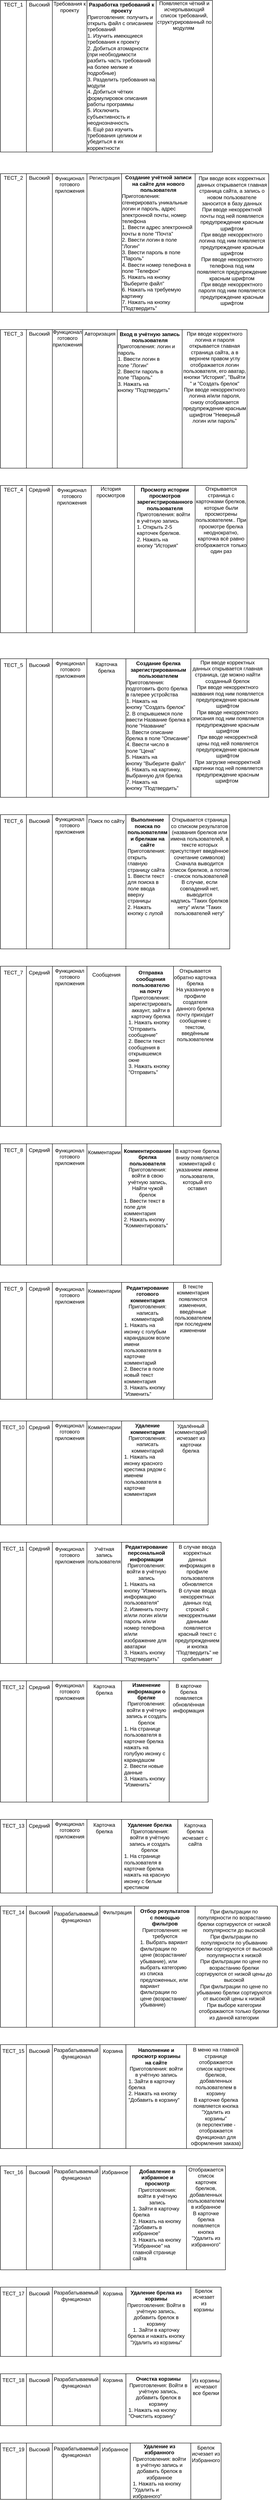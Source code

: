 <mxfile version="22.0.8" type="google">
  <diagram name="Страница — 1" id="zoK1ZEoiCNXdcVSACQqk">
    <mxGraphModel grid="1" page="1" gridSize="10" guides="1" tooltips="1" connect="1" arrows="1" fold="1" pageScale="1" pageWidth="827" pageHeight="1169" math="0" shadow="0">
      <root>
        <mxCell id="0" />
        <mxCell id="1" parent="0" />
        <mxCell id="gTIkAAEAtNEKd8u8p-RR-2" value="" style="rounded=0;whiteSpace=wrap;html=1;direction=south;" vertex="1" parent="1">
          <mxGeometry x="40" y="40" width="60" height="350" as="geometry" />
        </mxCell>
        <mxCell id="gTIkAAEAtNEKd8u8p-RR-3" value="ТЕСТ_1" style="text;html=1;strokeColor=none;fillColor=none;align=center;verticalAlign=middle;whiteSpace=wrap;rounded=0;" vertex="1" parent="1">
          <mxGeometry x="40" y="40" width="60" height="20" as="geometry" />
        </mxCell>
        <mxCell id="gTIkAAEAtNEKd8u8p-RR-4" value="" style="rounded=0;whiteSpace=wrap;html=1;direction=south;" vertex="1" parent="1">
          <mxGeometry x="100" y="40" width="60" height="350" as="geometry" />
        </mxCell>
        <mxCell id="gTIkAAEAtNEKd8u8p-RR-5" value="Высокий" style="text;html=1;strokeColor=none;fillColor=none;align=center;verticalAlign=middle;whiteSpace=wrap;rounded=0;" vertex="1" parent="1">
          <mxGeometry x="100" y="40" width="60" height="20" as="geometry" />
        </mxCell>
        <mxCell id="gTIkAAEAtNEKd8u8p-RR-6" value="" style="rounded=0;whiteSpace=wrap;html=1;direction=south;" vertex="1" parent="1">
          <mxGeometry x="160" y="40" width="80" height="350" as="geometry" />
        </mxCell>
        <mxCell id="gTIkAAEAtNEKd8u8p-RR-8" value="Требования к проекту" style="text;html=1;strokeColor=none;fillColor=none;align=center;verticalAlign=middle;whiteSpace=wrap;rounded=0;" vertex="1" parent="1">
          <mxGeometry x="160" y="40" width="80" height="30" as="geometry" />
        </mxCell>
        <mxCell id="gTIkAAEAtNEKd8u8p-RR-9" value="" style="rounded=0;whiteSpace=wrap;html=1;direction=south;" vertex="1" parent="1">
          <mxGeometry x="240" y="40" width="160" height="350" as="geometry" />
        </mxCell>
        <mxCell id="gTIkAAEAtNEKd8u8p-RR-10" value="&lt;b&gt;Разработка требований к проекту&lt;/b&gt;&lt;br&gt;&lt;div style=&quot;text-align: left;&quot;&gt;&lt;span style=&quot;background-color: initial;&quot;&gt;Приготовления: получить и открыть файл с описанием требований&lt;/span&gt;&lt;/div&gt;&lt;div style=&quot;text-align: left;&quot;&gt;&lt;span style=&quot;background-color: initial;&quot;&gt;1. Изучить имеющиеся требования к проекту&lt;/span&gt;&lt;/div&gt;&lt;div style=&quot;text-align: left;&quot;&gt;&lt;span style=&quot;background-color: initial;&quot;&gt;2. Добиться атомарности (при необходимости разбить часть требований на более мелкие и подробные)&lt;/span&gt;&lt;/div&gt;&lt;div style=&quot;text-align: left;&quot;&gt;&lt;span style=&quot;background-color: initial;&quot;&gt;3. Разделить требования на модули&lt;/span&gt;&lt;/div&gt;&lt;div style=&quot;text-align: left;&quot;&gt;&lt;span style=&quot;background-color: initial;&quot;&gt;4. Добиться чётких формулировок описания работы программы&lt;/span&gt;&lt;/div&gt;&lt;div style=&quot;text-align: left;&quot;&gt;&lt;span style=&quot;background-color: initial;&quot;&gt;5. Исключить субъективность и неоднозначность&lt;/span&gt;&lt;/div&gt;&lt;div style=&quot;text-align: left;&quot;&gt;&lt;span style=&quot;background-color: initial;&quot;&gt;6. Ещё раз изучить требования целиком и убедиться в их корректности&lt;/span&gt;&lt;/div&gt;" style="text;html=1;strokeColor=none;fillColor=none;align=center;verticalAlign=middle;whiteSpace=wrap;rounded=0;" vertex="1" parent="1">
          <mxGeometry x="240" y="40" width="160" height="350" as="geometry" />
        </mxCell>
        <mxCell id="gTIkAAEAtNEKd8u8p-RR-11" value="" style="rounded=0;whiteSpace=wrap;html=1;direction=south;" vertex="1" parent="1">
          <mxGeometry x="400" y="40" width="130" height="350" as="geometry" />
        </mxCell>
        <mxCell id="gTIkAAEAtNEKd8u8p-RR-12" value="Появляется чёткий и исчерпывающий список требований, структурированный по модулям&amp;nbsp;" style="text;html=1;strokeColor=none;fillColor=none;align=center;verticalAlign=middle;whiteSpace=wrap;rounded=0;" vertex="1" parent="1">
          <mxGeometry x="400" y="40" width="130" height="70" as="geometry" />
        </mxCell>
        <mxCell id="gTIkAAEAtNEKd8u8p-RR-13" value="" style="rounded=0;whiteSpace=wrap;html=1;direction=south;" vertex="1" parent="1">
          <mxGeometry x="40" y="440" width="60" height="320" as="geometry" />
        </mxCell>
        <mxCell id="gTIkAAEAtNEKd8u8p-RR-14" value="ТЕСТ_2" style="text;html=1;strokeColor=none;fillColor=none;align=center;verticalAlign=middle;whiteSpace=wrap;rounded=0;" vertex="1" parent="1">
          <mxGeometry x="40" y="440" width="60" height="20" as="geometry" />
        </mxCell>
        <mxCell id="gTIkAAEAtNEKd8u8p-RR-15" value="" style="rounded=0;whiteSpace=wrap;html=1;direction=south;" vertex="1" parent="1">
          <mxGeometry x="100" y="440" width="60" height="320" as="geometry" />
        </mxCell>
        <mxCell id="gTIkAAEAtNEKd8u8p-RR-16" value="Высокий" style="text;html=1;strokeColor=none;fillColor=none;align=center;verticalAlign=middle;whiteSpace=wrap;rounded=0;" vertex="1" parent="1">
          <mxGeometry x="100" y="440" width="60" height="20" as="geometry" />
        </mxCell>
        <mxCell id="gTIkAAEAtNEKd8u8p-RR-17" value="" style="rounded=0;whiteSpace=wrap;html=1;direction=south;" vertex="1" parent="1">
          <mxGeometry x="160" y="440" width="80" height="320" as="geometry" />
        </mxCell>
        <mxCell id="gTIkAAEAtNEKd8u8p-RR-18" value="Функционал готового приложения" style="text;html=1;strokeColor=none;fillColor=none;align=center;verticalAlign=middle;whiteSpace=wrap;rounded=0;" vertex="1" parent="1">
          <mxGeometry x="160" y="440" width="80" height="50" as="geometry" />
        </mxCell>
        <mxCell id="gTIkAAEAtNEKd8u8p-RR-19" value="" style="rounded=0;whiteSpace=wrap;html=1;direction=south;" vertex="1" parent="1">
          <mxGeometry x="240" y="440" width="80" height="320" as="geometry" />
        </mxCell>
        <mxCell id="gTIkAAEAtNEKd8u8p-RR-20" value="Регистрация" style="text;html=1;strokeColor=none;fillColor=none;align=center;verticalAlign=middle;whiteSpace=wrap;rounded=0;" vertex="1" parent="1">
          <mxGeometry x="242.5" y="440" width="75" height="20" as="geometry" />
        </mxCell>
        <mxCell id="gTIkAAEAtNEKd8u8p-RR-21" value="" style="rounded=0;whiteSpace=wrap;html=1;direction=south;" vertex="1" parent="1">
          <mxGeometry x="320" y="440" width="170" height="320" as="geometry" />
        </mxCell>
        <mxCell id="gTIkAAEAtNEKd8u8p-RR-22" value="&lt;b&gt;Создание учётной записи на сайте для нового пользователя&lt;/b&gt;&lt;br&gt;&lt;div style=&quot;text-align: left;&quot;&gt;&lt;span style=&quot;background-color: initial;&quot;&gt;Приготовления: сгенерировать уникальные логин и пароль, адрес электронной почты, номер телефона&lt;/span&gt;&lt;/div&gt;&lt;div style=&quot;text-align: left;&quot;&gt;&lt;span style=&quot;background-color: initial;&quot;&gt;1. Ввести адрес электронной почты в поле &quot;Почта&quot;&lt;/span&gt;&lt;/div&gt;&lt;div style=&quot;text-align: left;&quot;&gt;&lt;span style=&quot;background-color: initial;&quot;&gt;2. Ввести логин в поле &quot;Логин&quot;&lt;/span&gt;&lt;/div&gt;&lt;div style=&quot;text-align: left;&quot;&gt;&lt;span style=&quot;background-color: initial;&quot;&gt;3. Ввести пароль в поле &quot;Пароль&quot;&lt;/span&gt;&lt;/div&gt;&lt;div style=&quot;text-align: left;&quot;&gt;&lt;span style=&quot;background-color: initial;&quot;&gt;4. Ввести номер телефона в поле &quot;Телефон&quot;&lt;/span&gt;&lt;/div&gt;&lt;div style=&quot;text-align: left;&quot;&gt;&lt;span style=&quot;background-color: initial;&quot;&gt;5. Нажать на кнопку &quot;Выберите файл&quot;&lt;/span&gt;&lt;/div&gt;&lt;div style=&quot;text-align: left;&quot;&gt;&lt;span style=&quot;background-color: initial;&quot;&gt;6. Нажать на требуемую картинку&lt;/span&gt;&lt;/div&gt;&lt;div style=&quot;text-align: left;&quot;&gt;&lt;span style=&quot;background-color: initial;&quot;&gt;7. Нажать на кнопку &quot;Подтвердить&quot;&lt;/span&gt;&lt;/div&gt;" style="text;html=1;strokeColor=none;fillColor=none;align=center;verticalAlign=middle;whiteSpace=wrap;rounded=0;" vertex="1" parent="1">
          <mxGeometry x="320" y="440" width="170" height="320" as="geometry" />
        </mxCell>
        <mxCell id="gTIkAAEAtNEKd8u8p-RR-23" value="" style="rounded=0;whiteSpace=wrap;html=1;direction=south;" vertex="1" parent="1">
          <mxGeometry x="490" y="440" width="170" height="320" as="geometry" />
        </mxCell>
        <mxCell id="gTIkAAEAtNEKd8u8p-RR-24" value="При вводе всех корректных данных открывается главная страница сайта, а запись о новом пользователе заносится в базу данных&lt;br&gt;При вводе некорректной почты под ней появляется предупреждение красным шрифтом&lt;br&gt;При вводе некорректного логина под ним появляется предупреждение красным шрифтом&lt;br&gt;При вводе некорректного телефона под ним появляется предупреждение красным шрифтом&lt;br&gt;При вводе некорректного пароля под ним появляется предупреждение красным шрифтом&lt;br&gt;" style="text;html=1;strokeColor=none;fillColor=none;align=center;verticalAlign=middle;whiteSpace=wrap;rounded=0;" vertex="1" parent="1">
          <mxGeometry x="490" y="440" width="170" height="310" as="geometry" />
        </mxCell>
        <mxCell id="gTIkAAEAtNEKd8u8p-RR-25" value="" style="rounded=0;whiteSpace=wrap;html=1;direction=south;" vertex="1" parent="1">
          <mxGeometry x="40" y="800" width="60" height="320" as="geometry" />
        </mxCell>
        <mxCell id="gTIkAAEAtNEKd8u8p-RR-26" value="ТЕСТ_3" style="text;html=1;strokeColor=none;fillColor=none;align=center;verticalAlign=middle;whiteSpace=wrap;rounded=0;" vertex="1" parent="1">
          <mxGeometry x="40" y="800" width="60" height="20" as="geometry" />
        </mxCell>
        <mxCell id="gTIkAAEAtNEKd8u8p-RR-27" value="" style="rounded=0;whiteSpace=wrap;html=1;direction=south;" vertex="1" parent="1">
          <mxGeometry x="100" y="800" width="60" height="320" as="geometry" />
        </mxCell>
        <mxCell id="gTIkAAEAtNEKd8u8p-RR-28" value="Высокий" style="text;html=1;strokeColor=none;fillColor=none;align=center;verticalAlign=middle;whiteSpace=wrap;rounded=0;" vertex="1" parent="1">
          <mxGeometry x="100" y="800" width="60" height="20" as="geometry" />
        </mxCell>
        <mxCell id="gTIkAAEAtNEKd8u8p-RR-29" value="" style="rounded=0;whiteSpace=wrap;html=1;direction=south;" vertex="1" parent="1">
          <mxGeometry x="160" y="800" width="70" height="320" as="geometry" />
        </mxCell>
        <mxCell id="gTIkAAEAtNEKd8u8p-RR-30" value="Функционал готового приложения" style="text;html=1;strokeColor=none;fillColor=none;align=center;verticalAlign=middle;whiteSpace=wrap;rounded=0;" vertex="1" parent="1">
          <mxGeometry x="165" y="800" width="60" height="40" as="geometry" />
        </mxCell>
        <mxCell id="gTIkAAEAtNEKd8u8p-RR-31" value="" style="rounded=0;whiteSpace=wrap;html=1;direction=south;" vertex="1" parent="1">
          <mxGeometry x="230" y="800" width="80" height="320" as="geometry" />
        </mxCell>
        <mxCell id="gTIkAAEAtNEKd8u8p-RR-32" value="Авторизация" style="text;html=1;strokeColor=none;fillColor=none;align=center;verticalAlign=middle;whiteSpace=wrap;rounded=0;" vertex="1" parent="1">
          <mxGeometry x="240" y="800" width="60" height="20" as="geometry" />
        </mxCell>
        <mxCell id="gTIkAAEAtNEKd8u8p-RR-33" value="" style="rounded=0;whiteSpace=wrap;html=1;direction=south;" vertex="1" parent="1">
          <mxGeometry x="310" y="800" width="150" height="320" as="geometry" />
        </mxCell>
        <mxCell id="gTIkAAEAtNEKd8u8p-RR-34" value="&lt;b&gt;Вход в учётную запись пользователя&lt;/b&gt;&lt;br&gt;&lt;div style=&quot;text-align: left;&quot;&gt;&lt;span style=&quot;background-color: initial;&quot;&gt;Приготовления: логин и пароль&lt;/span&gt;&lt;/div&gt;&lt;div style=&quot;text-align: left;&quot;&gt;&lt;span style=&quot;background-color: initial;&quot;&gt;1. Ввести логин в поле&amp;nbsp;&quot;Логин&quot;&lt;/span&gt;&lt;/div&gt;&lt;div style=&quot;text-align: left;&quot;&gt;&lt;span style=&quot;background-color: initial;&quot;&gt;2. Ввести пароль в поле&amp;nbsp;&quot;Пароль&quot;&lt;/span&gt;&lt;/div&gt;&lt;div style=&quot;text-align: left;&quot;&gt;&lt;span style=&quot;background-color: initial;&quot;&gt;3. Нажать на кнопку&amp;nbsp;&quot;Подтвердить&quot;&lt;/span&gt;&lt;/div&gt;" style="text;html=1;strokeColor=none;fillColor=none;align=center;verticalAlign=middle;whiteSpace=wrap;rounded=0;" vertex="1" parent="1">
          <mxGeometry x="310" y="800" width="150" height="150" as="geometry" />
        </mxCell>
        <mxCell id="gTIkAAEAtNEKd8u8p-RR-35" value="" style="rounded=0;whiteSpace=wrap;html=1;direction=south;" vertex="1" parent="1">
          <mxGeometry x="460" y="800" width="150" height="320" as="geometry" />
        </mxCell>
        <mxCell id="gTIkAAEAtNEKd8u8p-RR-36" value="При вводе корректного логина и пароля открывается главная страница сайта, а в верхнем правом углу отображается логин пользователя, его аватар, кнопки&amp;nbsp;&quot;История&quot;,&amp;nbsp;&quot;Выйти &quot; и&amp;nbsp;&quot;Создать брелок&quot;&lt;br&gt;При вводе некорректного логина и/или пароля, снизу отображается предупреждение красным шрифтом&amp;nbsp;&quot;Неверный логин или пароль&quot;" style="text;html=1;strokeColor=none;fillColor=none;align=center;verticalAlign=middle;whiteSpace=wrap;rounded=0;" vertex="1" parent="1">
          <mxGeometry x="460" y="800" width="150" height="220" as="geometry" />
        </mxCell>
        <mxCell id="gTIkAAEAtNEKd8u8p-RR-37" value="" style="rounded=0;whiteSpace=wrap;html=1;direction=south;" vertex="1" parent="1">
          <mxGeometry x="40" y="1160" width="60" height="340" as="geometry" />
        </mxCell>
        <mxCell id="gTIkAAEAtNEKd8u8p-RR-38" value="ТЕСТ_4" style="text;html=1;strokeColor=none;fillColor=none;align=center;verticalAlign=middle;whiteSpace=wrap;rounded=0;" vertex="1" parent="1">
          <mxGeometry x="40" y="1160" width="60" height="20" as="geometry" />
        </mxCell>
        <mxCell id="gTIkAAEAtNEKd8u8p-RR-39" value="" style="rounded=0;whiteSpace=wrap;html=1;direction=south;" vertex="1" parent="1">
          <mxGeometry x="100" y="1160" width="60" height="340" as="geometry" />
        </mxCell>
        <mxCell id="gTIkAAEAtNEKd8u8p-RR-40" value="Средний" style="text;html=1;strokeColor=none;fillColor=none;align=center;verticalAlign=middle;whiteSpace=wrap;rounded=0;" vertex="1" parent="1">
          <mxGeometry x="100" y="1160" width="60" height="20" as="geometry" />
        </mxCell>
        <mxCell id="gTIkAAEAtNEKd8u8p-RR-41" value="" style="rounded=0;whiteSpace=wrap;html=1;direction=south;" vertex="1" parent="1">
          <mxGeometry x="160" y="1160" width="90" height="340" as="geometry" />
        </mxCell>
        <mxCell id="gTIkAAEAtNEKd8u8p-RR-42" value="Функционал готового приложения" style="text;html=1;strokeColor=none;fillColor=none;align=center;verticalAlign=middle;whiteSpace=wrap;rounded=0;" vertex="1" parent="1">
          <mxGeometry x="160" y="1169" width="90" height="31" as="geometry" />
        </mxCell>
        <mxCell id="gTIkAAEAtNEKd8u8p-RR-43" value="" style="rounded=0;whiteSpace=wrap;html=1;direction=south;" vertex="1" parent="1">
          <mxGeometry x="250" y="1160" width="100" height="340" as="geometry" />
        </mxCell>
        <mxCell id="gTIkAAEAtNEKd8u8p-RR-44" value="История просмотров" style="text;html=1;strokeColor=none;fillColor=none;align=center;verticalAlign=middle;whiteSpace=wrap;rounded=0;" vertex="1" parent="1">
          <mxGeometry x="250" y="1169" width="90" height="11" as="geometry" />
        </mxCell>
        <mxCell id="gTIkAAEAtNEKd8u8p-RR-45" value="" style="rounded=0;whiteSpace=wrap;html=1;direction=south;" vertex="1" parent="1">
          <mxGeometry x="350" y="1160" width="140" height="340" as="geometry" />
        </mxCell>
        <mxCell id="gTIkAAEAtNEKd8u8p-RR-46" value="&lt;b&gt;Просмотр истории просмотров зарегистрированного пользователя&lt;/b&gt;&lt;br&gt;&lt;div style=&quot;text-align: left;&quot;&gt;&lt;span style=&quot;background-color: initial;&quot;&gt;Приготовления: войти в учётную запись&lt;/span&gt;&lt;/div&gt;&lt;div style=&quot;text-align: left;&quot;&gt;&lt;span style=&quot;background-color: initial;&quot;&gt;1. Открыть 2-5 карточек брелков.&lt;/span&gt;&lt;/div&gt;&lt;div style=&quot;text-align: left;&quot;&gt;&lt;span style=&quot;background-color: initial;&quot;&gt;2. Нажать на кнопку&amp;nbsp;&quot;История&quot;&lt;/span&gt;&lt;span style=&quot;background-color: initial;&quot;&gt;&amp;nbsp;&lt;/span&gt;&lt;/div&gt;" style="text;html=1;strokeColor=none;fillColor=none;align=center;verticalAlign=middle;whiteSpace=wrap;rounded=0;" vertex="1" parent="1">
          <mxGeometry x="355" y="1169" width="130" height="130" as="geometry" />
        </mxCell>
        <mxCell id="gTIkAAEAtNEKd8u8p-RR-47" value="" style="rounded=0;whiteSpace=wrap;html=1;rotation=90;" vertex="1" parent="1">
          <mxGeometry x="380" y="1270" width="340" height="120" as="geometry" />
        </mxCell>
        <mxCell id="gTIkAAEAtNEKd8u8p-RR-48" value="Открывается страница с карточками брелков, которые были просмотрены пользователем.. При просмотре брелка неоднократно, карточка всё равно отображается только один раз" style="text;html=1;strokeColor=none;fillColor=none;align=center;verticalAlign=middle;whiteSpace=wrap;rounded=0;" vertex="1" parent="1">
          <mxGeometry x="490" y="1160" width="120" height="160" as="geometry" />
        </mxCell>
        <mxCell id="gTIkAAEAtNEKd8u8p-RR-49" value="" style="rounded=0;whiteSpace=wrap;html=1;direction=south;" vertex="1" parent="1">
          <mxGeometry x="40" y="1560" width="60" height="320" as="geometry" />
        </mxCell>
        <mxCell id="gTIkAAEAtNEKd8u8p-RR-50" value="ТЕСТ_5" style="text;html=1;strokeColor=none;fillColor=none;align=center;verticalAlign=middle;whiteSpace=wrap;rounded=0;" vertex="1" parent="1">
          <mxGeometry x="40" y="1560" width="60" height="30" as="geometry" />
        </mxCell>
        <mxCell id="gTIkAAEAtNEKd8u8p-RR-51" value="" style="rounded=0;whiteSpace=wrap;html=1;direction=south;" vertex="1" parent="1">
          <mxGeometry x="100" y="1560" width="60" height="320" as="geometry" />
        </mxCell>
        <mxCell id="gTIkAAEAtNEKd8u8p-RR-56" value="Высокий" style="text;html=1;strokeColor=none;fillColor=none;align=center;verticalAlign=middle;whiteSpace=wrap;rounded=0;" vertex="1" parent="1">
          <mxGeometry x="100" y="1560" width="60" height="30" as="geometry" />
        </mxCell>
        <mxCell id="gTIkAAEAtNEKd8u8p-RR-57" value="" style="rounded=0;whiteSpace=wrap;html=1;direction=south;" vertex="1" parent="1">
          <mxGeometry x="160" y="1560" width="80" height="320" as="geometry" />
        </mxCell>
        <mxCell id="gTIkAAEAtNEKd8u8p-RR-58" value="Функционал готового приложения" style="text;html=1;strokeColor=none;fillColor=none;align=center;verticalAlign=middle;whiteSpace=wrap;rounded=0;" vertex="1" parent="1">
          <mxGeometry x="165" y="1560" width="72.5" height="50" as="geometry" />
        </mxCell>
        <mxCell id="gTIkAAEAtNEKd8u8p-RR-59" value="" style="rounded=0;whiteSpace=wrap;html=1;direction=south;" vertex="1" parent="1">
          <mxGeometry x="240" y="1560" width="90" height="320" as="geometry" />
        </mxCell>
        <mxCell id="gTIkAAEAtNEKd8u8p-RR-60" value="Карточка брелка" style="text;html=1;strokeColor=none;fillColor=none;align=center;verticalAlign=middle;whiteSpace=wrap;rounded=0;" vertex="1" parent="1">
          <mxGeometry x="240" y="1560" width="90" height="40" as="geometry" />
        </mxCell>
        <mxCell id="gTIkAAEAtNEKd8u8p-RR-61" value="" style="rounded=0;whiteSpace=wrap;html=1;direction=south;" vertex="1" parent="1">
          <mxGeometry x="330" y="1560" width="150" height="320" as="geometry" />
        </mxCell>
        <mxCell id="gTIkAAEAtNEKd8u8p-RR-62" value="&lt;b&gt;Создание брелка зарегистрированным пользователем&lt;/b&gt;&lt;br&gt;&lt;div style=&quot;text-align: left;&quot;&gt;&lt;span style=&quot;background-color: initial;&quot;&gt;Приготовления: подготовить фото брелка в галерее устройства&lt;/span&gt;&lt;/div&gt;&lt;div style=&quot;text-align: left;&quot;&gt;&lt;span style=&quot;background-color: initial;&quot;&gt;1. Нажать на кнопку&amp;nbsp;&quot;Создать брелок&quot;&lt;/span&gt;&lt;/div&gt;&lt;div style=&quot;text-align: left;&quot;&gt;&lt;span style=&quot;background-color: initial;&quot;&gt;2. В открывшемся поле ввести Название брелка в поле&amp;nbsp;&quot;Название&quot;&lt;/span&gt;&lt;/div&gt;&lt;div style=&quot;text-align: left;&quot;&gt;&lt;span style=&quot;background-color: initial;&quot;&gt;3. Ввести описание брелка в поле&amp;nbsp;&quot;Описание&quot;&lt;/span&gt;&lt;/div&gt;&lt;div style=&quot;text-align: left;&quot;&gt;&lt;span style=&quot;background-color: initial;&quot;&gt;4. Ввести число в поле&amp;nbsp;&quot;Цена&quot;&lt;/span&gt;&lt;/div&gt;&lt;div style=&quot;text-align: left;&quot;&gt;&lt;span style=&quot;background-color: initial;&quot;&gt;5. Нажать на кнопку&amp;nbsp;&quot;Выберите файл&quot;&lt;/span&gt;&lt;/div&gt;&lt;div style=&quot;text-align: left;&quot;&gt;&lt;span style=&quot;background-color: initial;&quot;&gt;6. Нажать на картинку, выбранную для брелка&lt;/span&gt;&lt;/div&gt;&lt;div style=&quot;text-align: left;&quot;&gt;&lt;span style=&quot;background-color: initial;&quot;&gt;7. Нажать на кнопку&amp;nbsp;&quot;Подтвердить&quot;&lt;/span&gt;&lt;/div&gt;" style="text;html=1;strokeColor=none;fillColor=none;align=center;verticalAlign=middle;whiteSpace=wrap;rounded=0;" vertex="1" parent="1">
          <mxGeometry x="330" y="1560" width="150" height="310" as="geometry" />
        </mxCell>
        <mxCell id="gTIkAAEAtNEKd8u8p-RR-63" value="" style="rounded=0;whiteSpace=wrap;html=1;direction=south;" vertex="1" parent="1">
          <mxGeometry x="480" y="1560" width="180" height="320" as="geometry" />
        </mxCell>
        <mxCell id="gTIkAAEAtNEKd8u8p-RR-65" value="При вводе корректных данных открывается главная страница, где можно найти созданный брелок&lt;br&gt;При вводе некорректного названия под ним появляется предупреждение красным шрифтом&lt;br&gt;При вводе некорректного описания под ним появляется предупреждение красным шрифтом&lt;br&gt;При вводе некорректной цены под ней появляется предупреждение красным шрифтом&lt;br&gt;При загрузке некорректной картинки под ней появляется предупреждение красным шрифтом&amp;nbsp;" style="text;html=1;strokeColor=none;fillColor=none;align=center;verticalAlign=middle;whiteSpace=wrap;rounded=0;" vertex="1" parent="1">
          <mxGeometry x="480" y="1560" width="170" height="290" as="geometry" />
        </mxCell>
        <mxCell id="gTIkAAEAtNEKd8u8p-RR-66" value="" style="rounded=0;whiteSpace=wrap;html=1;direction=south;" vertex="1" parent="1">
          <mxGeometry x="40" y="1920" width="60" height="310" as="geometry" />
        </mxCell>
        <mxCell id="gTIkAAEAtNEKd8u8p-RR-67" value="ТЕСТ_6" style="text;html=1;strokeColor=none;fillColor=none;align=center;verticalAlign=middle;whiteSpace=wrap;rounded=0;" vertex="1" parent="1">
          <mxGeometry x="40" y="1920" width="60" height="30" as="geometry" />
        </mxCell>
        <mxCell id="gTIkAAEAtNEKd8u8p-RR-68" value="" style="rounded=0;whiteSpace=wrap;html=1;direction=south;" vertex="1" parent="1">
          <mxGeometry x="100" y="1920" width="60" height="310" as="geometry" />
        </mxCell>
        <mxCell id="gTIkAAEAtNEKd8u8p-RR-69" value="Высокий" style="text;html=1;strokeColor=none;fillColor=none;align=center;verticalAlign=middle;whiteSpace=wrap;rounded=0;" vertex="1" parent="1">
          <mxGeometry x="100" y="1920" width="60" height="30" as="geometry" />
        </mxCell>
        <mxCell id="gTIkAAEAtNEKd8u8p-RR-70" value="" style="rounded=0;whiteSpace=wrap;html=1;direction=south;" vertex="1" parent="1">
          <mxGeometry x="160" y="1920" width="80" height="310" as="geometry" />
        </mxCell>
        <mxCell id="gTIkAAEAtNEKd8u8p-RR-71" value="Функционал готового приложения" style="text;html=1;strokeColor=none;fillColor=none;align=center;verticalAlign=middle;whiteSpace=wrap;rounded=0;" vertex="1" parent="1">
          <mxGeometry x="165" y="1920" width="70" height="50" as="geometry" />
        </mxCell>
        <mxCell id="gTIkAAEAtNEKd8u8p-RR-72" value="" style="rounded=0;whiteSpace=wrap;html=1;direction=south;" vertex="1" parent="1">
          <mxGeometry x="240" y="1920" width="90" height="310" as="geometry" />
        </mxCell>
        <mxCell id="gTIkAAEAtNEKd8u8p-RR-74" value="Поиск по сайту" style="text;html=1;strokeColor=none;fillColor=none;align=center;verticalAlign=middle;whiteSpace=wrap;rounded=0;" vertex="1" parent="1">
          <mxGeometry x="240" y="1920" width="90" height="30" as="geometry" />
        </mxCell>
        <mxCell id="gTIkAAEAtNEKd8u8p-RR-75" value="" style="rounded=0;whiteSpace=wrap;html=1;direction=south;" vertex="1" parent="1">
          <mxGeometry x="330" y="1920" width="100" height="310" as="geometry" />
        </mxCell>
        <mxCell id="gTIkAAEAtNEKd8u8p-RR-76" value="&lt;b&gt;Выполнение поиска по пользователям и брелкам на сайте&lt;/b&gt;&lt;br&gt;&lt;div style=&quot;text-align: left;&quot;&gt;&lt;span style=&quot;background-color: initial;&quot;&gt;Приготовления: открыть главную страницу сайта&lt;/span&gt;&lt;/div&gt;&lt;div style=&quot;text-align: left;&quot;&gt;&lt;span style=&quot;background-color: initial;&quot;&gt;1. Ввести текст для поиска в поле ввода вверху страницы&lt;/span&gt;&lt;/div&gt;&lt;div style=&quot;text-align: left;&quot;&gt;&lt;span style=&quot;background-color: initial;&quot;&gt;2. Нажать кнопку с лупой&lt;/span&gt;&lt;/div&gt;" style="text;html=1;strokeColor=none;fillColor=none;align=center;verticalAlign=middle;whiteSpace=wrap;rounded=0;" vertex="1" parent="1">
          <mxGeometry x="335" y="1920" width="90" height="240" as="geometry" />
        </mxCell>
        <mxCell id="gTIkAAEAtNEKd8u8p-RR-77" value="" style="rounded=0;whiteSpace=wrap;html=1;direction=south;" vertex="1" parent="1">
          <mxGeometry x="430" y="1920" width="140" height="310" as="geometry" />
        </mxCell>
        <mxCell id="gTIkAAEAtNEKd8u8p-RR-79" value="Открывается страница со списком результатов (названия брелков или имена пользователей, в тексте которых присутствует введённое сочетание символов)&lt;br&gt;Сначала выводится список брелков, а потом - список пользователей&lt;br&gt;В случае, если совпадений нет, выводится надпись&amp;nbsp;&quot;Таких брелков нету&quot; и/или&amp;nbsp;&quot;Таких пользователей нету&quot;" style="text;html=1;strokeColor=none;fillColor=none;align=center;verticalAlign=middle;whiteSpace=wrap;rounded=0;" vertex="1" parent="1">
          <mxGeometry x="430" y="1920" width="140" height="240" as="geometry" />
        </mxCell>
        <mxCell id="06oCWVFLLAgWHDLYKKzr-1" value="" style="rounded=0;whiteSpace=wrap;html=1;direction=south;" vertex="1" parent="1">
          <mxGeometry x="40" y="2270" width="60" height="370" as="geometry" />
        </mxCell>
        <mxCell id="06oCWVFLLAgWHDLYKKzr-2" value="ТЕСТ_7" style="text;html=1;strokeColor=none;fillColor=none;align=center;verticalAlign=middle;whiteSpace=wrap;rounded=0;" vertex="1" parent="1">
          <mxGeometry x="40" y="2270" width="60" height="30" as="geometry" />
        </mxCell>
        <mxCell id="06oCWVFLLAgWHDLYKKzr-3" value="" style="rounded=0;whiteSpace=wrap;html=1;direction=south;" vertex="1" parent="1">
          <mxGeometry x="100" y="2270" width="60" height="370" as="geometry" />
        </mxCell>
        <mxCell id="06oCWVFLLAgWHDLYKKzr-4" value="Средний" style="text;html=1;strokeColor=none;fillColor=none;align=center;verticalAlign=middle;whiteSpace=wrap;rounded=0;" vertex="1" parent="1">
          <mxGeometry x="100" y="2270" width="60" height="30" as="geometry" />
        </mxCell>
        <mxCell id="06oCWVFLLAgWHDLYKKzr-5" value="" style="rounded=0;whiteSpace=wrap;html=1;direction=south;" vertex="1" parent="1">
          <mxGeometry x="160" y="2270" width="80" height="370" as="geometry" />
        </mxCell>
        <mxCell id="06oCWVFLLAgWHDLYKKzr-6" value="Функционал готового приложения" style="text;html=1;strokeColor=none;fillColor=none;align=center;verticalAlign=middle;whiteSpace=wrap;rounded=0;" vertex="1" parent="1">
          <mxGeometry x="160" y="2270" width="80" height="50" as="geometry" />
        </mxCell>
        <mxCell id="06oCWVFLLAgWHDLYKKzr-7" value="" style="rounded=0;whiteSpace=wrap;html=1;direction=south;" vertex="1" parent="1">
          <mxGeometry x="240" y="2270" width="90" height="370" as="geometry" />
        </mxCell>
        <mxCell id="06oCWVFLLAgWHDLYKKzr-8" value="Сообщения" style="text;html=1;strokeColor=none;fillColor=none;align=center;verticalAlign=middle;whiteSpace=wrap;rounded=0;" vertex="1" parent="1">
          <mxGeometry x="240" y="2270" width="90" height="40" as="geometry" />
        </mxCell>
        <mxCell id="06oCWVFLLAgWHDLYKKzr-9" value="" style="rounded=0;whiteSpace=wrap;html=1;direction=south;" vertex="1" parent="1">
          <mxGeometry x="330" y="2270" width="110" height="370" as="geometry" />
        </mxCell>
        <mxCell id="06oCWVFLLAgWHDLYKKzr-10" value="&lt;b&gt;Отправка сообщения пользователю на почту&lt;/b&gt;&lt;br&gt;Приготовления: зарегистрировать&amp;nbsp; аккаунт, зайти в карточку брелка&lt;br&gt;&lt;div style=&quot;text-align: left;&quot;&gt;&lt;span style=&quot;background-color: initial;&quot;&gt;1. Нажать кнопку &quot;Отправить сообщение&quot;&lt;/span&gt;&lt;/div&gt;&lt;div style=&quot;text-align: left;&quot;&gt;&lt;span style=&quot;background-color: initial;&quot;&gt;2. Ввести текст сообщения в открывшемся окне&lt;/span&gt;&lt;/div&gt;&lt;div style=&quot;text-align: left;&quot;&gt;&lt;span style=&quot;background-color: initial;&quot;&gt;3. Нажать кнопку &quot;Отправить&quot;&lt;/span&gt;&lt;/div&gt;" style="text;html=1;strokeColor=none;fillColor=none;align=center;verticalAlign=middle;whiteSpace=wrap;rounded=0;" vertex="1" parent="1">
          <mxGeometry x="335" y="2270" width="105" height="260" as="geometry" />
        </mxCell>
        <mxCell id="06oCWVFLLAgWHDLYKKzr-11" value="" style="rounded=0;whiteSpace=wrap;html=1;direction=south;" vertex="1" parent="1">
          <mxGeometry x="440" y="2270" width="110" height="370" as="geometry" />
        </mxCell>
        <mxCell id="06oCWVFLLAgWHDLYKKzr-12" value="Открывается обратно карточка брелка&lt;br&gt;На указанную в профиле создателя данного брелка почту приходит сообщение с текстом, введённым пользователем" style="text;html=1;strokeColor=none;fillColor=none;align=center;verticalAlign=middle;whiteSpace=wrap;rounded=0;" vertex="1" parent="1">
          <mxGeometry x="440" y="2270" width="100" height="180" as="geometry" />
        </mxCell>
        <mxCell id="_-AqetAfFKM4a2Xl6hpj-1" value="" style="rounded=0;whiteSpace=wrap;html=1;direction=south;" vertex="1" parent="1">
          <mxGeometry x="40" y="2680" width="60" height="280" as="geometry" />
        </mxCell>
        <mxCell id="_-AqetAfFKM4a2Xl6hpj-2" value="ТЕСТ_8" style="text;html=1;strokeColor=none;fillColor=none;align=center;verticalAlign=middle;whiteSpace=wrap;rounded=0;" vertex="1" parent="1">
          <mxGeometry x="40" y="2680" width="60" height="30" as="geometry" />
        </mxCell>
        <mxCell id="_-AqetAfFKM4a2Xl6hpj-3" value="" style="rounded=0;whiteSpace=wrap;html=1;direction=south;" vertex="1" parent="1">
          <mxGeometry x="100" y="2680" width="60" height="280" as="geometry" />
        </mxCell>
        <mxCell id="_-AqetAfFKM4a2Xl6hpj-4" value="Средний" style="text;html=1;strokeColor=none;fillColor=none;align=center;verticalAlign=middle;whiteSpace=wrap;rounded=0;" vertex="1" parent="1">
          <mxGeometry x="100" y="2680" width="60" height="30" as="geometry" />
        </mxCell>
        <mxCell id="_-AqetAfFKM4a2Xl6hpj-5" value="" style="rounded=0;whiteSpace=wrap;html=1;direction=south;" vertex="1" parent="1">
          <mxGeometry x="160" y="2680" width="80" height="280" as="geometry" />
        </mxCell>
        <mxCell id="_-AqetAfFKM4a2Xl6hpj-6" value="Функционал готового приложения" style="text;html=1;strokeColor=none;fillColor=none;align=center;verticalAlign=middle;whiteSpace=wrap;rounded=0;" vertex="1" parent="1">
          <mxGeometry x="160" y="2680" width="80" height="60" as="geometry" />
        </mxCell>
        <mxCell id="_-AqetAfFKM4a2Xl6hpj-7" value="" style="rounded=0;whiteSpace=wrap;html=1;direction=south;" vertex="1" parent="1">
          <mxGeometry x="240" y="2680" width="80" height="280" as="geometry" />
        </mxCell>
        <mxCell id="_-AqetAfFKM4a2Xl6hpj-8" value="Комментарии" style="text;html=1;strokeColor=none;fillColor=none;align=center;verticalAlign=middle;whiteSpace=wrap;rounded=0;" vertex="1" parent="1">
          <mxGeometry x="240" y="2680" width="80" height="40" as="geometry" />
        </mxCell>
        <mxCell id="_-AqetAfFKM4a2Xl6hpj-9" value="" style="rounded=0;whiteSpace=wrap;html=1;direction=south;" vertex="1" parent="1">
          <mxGeometry x="320" y="2680" width="120" height="280" as="geometry" />
        </mxCell>
        <mxCell id="_-AqetAfFKM4a2Xl6hpj-10" value="&lt;b&gt;Комментирование брелка пользователя&lt;/b&gt;&lt;br&gt;Приготовления: войти в свою учётную запись, Найти чужой брелок&lt;br&gt;&lt;div style=&quot;text-align: left;&quot;&gt;&lt;span style=&quot;background-color: initial;&quot;&gt;1. Ввести текст в поле для комментария&lt;/span&gt;&lt;/div&gt;&lt;div style=&quot;text-align: left;&quot;&gt;&lt;span style=&quot;background-color: initial;&quot;&gt;2. Нажать кнопку &quot;Комментировать&quot;&lt;/span&gt;&lt;/div&gt;&lt;div style=&quot;text-align: left;&quot;&gt;&lt;br&gt;&lt;/div&gt;" style="text;html=1;strokeColor=none;fillColor=none;align=center;verticalAlign=middle;whiteSpace=wrap;rounded=0;" vertex="1" parent="1">
          <mxGeometry x="325" y="2680" width="110" height="220" as="geometry" />
        </mxCell>
        <mxCell id="_-AqetAfFKM4a2Xl6hpj-11" value="" style="rounded=0;whiteSpace=wrap;html=1;direction=south;" vertex="1" parent="1">
          <mxGeometry x="440" y="2680" width="110" height="280" as="geometry" />
        </mxCell>
        <mxCell id="_-AqetAfFKM4a2Xl6hpj-12" value="В карточке брелка внизу появляется комментарий с указанием имени пользователя, который его оставил" style="text;html=1;strokeColor=none;fillColor=none;align=center;verticalAlign=middle;whiteSpace=wrap;rounded=0;" vertex="1" parent="1">
          <mxGeometry x="440" y="2680" width="110" height="120" as="geometry" />
        </mxCell>
        <mxCell id="_-AqetAfFKM4a2Xl6hpj-13" value="" style="rounded=0;whiteSpace=wrap;html=1;direction=south;" vertex="1" parent="1">
          <mxGeometry x="40" y="3000" width="60" height="270" as="geometry" />
        </mxCell>
        <mxCell id="_-AqetAfFKM4a2Xl6hpj-14" value="ТЕСТ_9" style="text;html=1;strokeColor=none;fillColor=none;align=center;verticalAlign=middle;whiteSpace=wrap;rounded=0;" vertex="1" parent="1">
          <mxGeometry x="40" y="3000" width="60" height="30" as="geometry" />
        </mxCell>
        <mxCell id="_-AqetAfFKM4a2Xl6hpj-15" value="" style="rounded=0;whiteSpace=wrap;html=1;direction=south;" vertex="1" parent="1">
          <mxGeometry x="100" y="3000" width="60" height="270" as="geometry" />
        </mxCell>
        <mxCell id="_-AqetAfFKM4a2Xl6hpj-16" value="Средний" style="text;html=1;strokeColor=none;fillColor=none;align=center;verticalAlign=middle;whiteSpace=wrap;rounded=0;" vertex="1" parent="1">
          <mxGeometry x="100" y="3000" width="60" height="30" as="geometry" />
        </mxCell>
        <mxCell id="_-AqetAfFKM4a2Xl6hpj-17" value="" style="rounded=0;whiteSpace=wrap;html=1;direction=south;" vertex="1" parent="1">
          <mxGeometry x="160" y="3000" width="80" height="270" as="geometry" />
        </mxCell>
        <mxCell id="_-AqetAfFKM4a2Xl6hpj-19" value="Функционал готового приложения" style="text;html=1;strokeColor=none;fillColor=none;align=center;verticalAlign=middle;whiteSpace=wrap;rounded=0;" vertex="1" parent="1">
          <mxGeometry x="160" y="3000" width="80" height="60" as="geometry" />
        </mxCell>
        <mxCell id="_-AqetAfFKM4a2Xl6hpj-20" value="" style="rounded=0;whiteSpace=wrap;html=1;direction=south;" vertex="1" parent="1">
          <mxGeometry x="240" y="3000" width="80" height="270" as="geometry" />
        </mxCell>
        <mxCell id="_-AqetAfFKM4a2Xl6hpj-21" value="Комментарии" style="text;html=1;strokeColor=none;fillColor=none;align=center;verticalAlign=middle;whiteSpace=wrap;rounded=0;" vertex="1" parent="1">
          <mxGeometry x="240" y="3000" width="80" height="40" as="geometry" />
        </mxCell>
        <mxCell id="_-AqetAfFKM4a2Xl6hpj-22" value="" style="rounded=0;whiteSpace=wrap;html=1;direction=south;" vertex="1" parent="1">
          <mxGeometry x="320" y="3000" width="120" height="270" as="geometry" />
        </mxCell>
        <mxCell id="_-AqetAfFKM4a2Xl6hpj-23" value="&lt;b&gt;Редактирование готового комментария&lt;/b&gt;&lt;br&gt;Приготовления: написать комментарий&lt;br&gt;&lt;div style=&quot;text-align: left;&quot;&gt;&lt;span style=&quot;background-color: initial;&quot;&gt;1. Нажать на иконку с голубым карандашом возле имени пользователя в карточке комментарий&lt;/span&gt;&lt;/div&gt;&lt;div style=&quot;text-align: left;&quot;&gt;&lt;span style=&quot;background-color: initial;&quot;&gt;2. Ввести в поле новый текст комментария&lt;/span&gt;&lt;/div&gt;&lt;div style=&quot;text-align: left;&quot;&gt;&lt;span style=&quot;background-color: initial;&quot;&gt;3. Нажать кнопку &quot;Изменить&quot;&lt;/span&gt;&lt;/div&gt;" style="text;html=1;strokeColor=none;fillColor=none;align=center;verticalAlign=middle;whiteSpace=wrap;rounded=0;" vertex="1" parent="1">
          <mxGeometry x="325" y="3000" width="110" height="270" as="geometry" />
        </mxCell>
        <mxCell id="_-AqetAfFKM4a2Xl6hpj-24" value="" style="rounded=0;whiteSpace=wrap;html=1;direction=south;" vertex="1" parent="1">
          <mxGeometry x="440" y="3000" width="90" height="270" as="geometry" />
        </mxCell>
        <mxCell id="_-AqetAfFKM4a2Xl6hpj-25" value="В тексте комментария появляются изменения, введённые пользователем при последнем изменении" style="text;html=1;strokeColor=none;fillColor=none;align=center;verticalAlign=middle;whiteSpace=wrap;rounded=0;" vertex="1" parent="1">
          <mxGeometry x="440" y="3000" width="90" height="120" as="geometry" />
        </mxCell>
        <mxCell id="_-AqetAfFKM4a2Xl6hpj-26" value="" style="rounded=0;whiteSpace=wrap;html=1;direction=south;" vertex="1" parent="1">
          <mxGeometry x="40" y="3320" width="60" height="240" as="geometry" />
        </mxCell>
        <mxCell id="_-AqetAfFKM4a2Xl6hpj-27" value="ТЕСТ_10" style="text;html=1;strokeColor=none;fillColor=none;align=center;verticalAlign=middle;whiteSpace=wrap;rounded=0;" vertex="1" parent="1">
          <mxGeometry x="40" y="3320" width="60" height="30" as="geometry" />
        </mxCell>
        <mxCell id="_-AqetAfFKM4a2Xl6hpj-28" value="" style="rounded=0;whiteSpace=wrap;html=1;direction=south;" vertex="1" parent="1">
          <mxGeometry x="100" y="3320" width="60" height="240" as="geometry" />
        </mxCell>
        <mxCell id="_-AqetAfFKM4a2Xl6hpj-29" value="Средний" style="text;html=1;strokeColor=none;fillColor=none;align=center;verticalAlign=middle;whiteSpace=wrap;rounded=0;" vertex="1" parent="1">
          <mxGeometry x="100" y="3320" width="60" height="30" as="geometry" />
        </mxCell>
        <mxCell id="_-AqetAfFKM4a2Xl6hpj-30" value="" style="rounded=0;whiteSpace=wrap;html=1;direction=south;" vertex="1" parent="1">
          <mxGeometry x="160" y="3320" width="80" height="240" as="geometry" />
        </mxCell>
        <mxCell id="_-AqetAfFKM4a2Xl6hpj-31" value="Функционал готового приложения" style="text;html=1;strokeColor=none;fillColor=none;align=center;verticalAlign=middle;whiteSpace=wrap;rounded=0;" vertex="1" parent="1">
          <mxGeometry x="160" y="3320" width="80" height="50" as="geometry" />
        </mxCell>
        <mxCell id="_-AqetAfFKM4a2Xl6hpj-32" value="" style="rounded=0;whiteSpace=wrap;html=1;direction=south;" vertex="1" parent="1">
          <mxGeometry x="240" y="3320" width="80" height="240" as="geometry" />
        </mxCell>
        <mxCell id="_-AqetAfFKM4a2Xl6hpj-33" value="Комментарии" style="text;html=1;strokeColor=none;fillColor=none;align=center;verticalAlign=middle;whiteSpace=wrap;rounded=0;" vertex="1" parent="1">
          <mxGeometry x="240" y="3320" width="80" height="30" as="geometry" />
        </mxCell>
        <mxCell id="_-AqetAfFKM4a2Xl6hpj-34" value="" style="rounded=0;whiteSpace=wrap;html=1;direction=south;" vertex="1" parent="1">
          <mxGeometry x="320" y="3320" width="120" height="240" as="geometry" />
        </mxCell>
        <mxCell id="_-AqetAfFKM4a2Xl6hpj-35" value="&lt;b&gt;Удаление комментария&lt;/b&gt;&lt;br&gt;Приготовления: написать комментарий&lt;br&gt;&lt;div style=&quot;text-align: left;&quot;&gt;&lt;span style=&quot;background-color: initial;&quot;&gt;1. Нажать на иконку красного крестика рядом с именем пользователя в карточке комментария&lt;/span&gt;&lt;/div&gt;" style="text;html=1;strokeColor=none;fillColor=none;align=center;verticalAlign=middle;whiteSpace=wrap;rounded=0;" vertex="1" parent="1">
          <mxGeometry x="325" y="3320" width="110" height="180" as="geometry" />
        </mxCell>
        <mxCell id="_-AqetAfFKM4a2Xl6hpj-36" value="" style="rounded=0;whiteSpace=wrap;html=1;direction=south;" vertex="1" parent="1">
          <mxGeometry x="440" y="3320" width="80" height="240" as="geometry" />
        </mxCell>
        <mxCell id="_-AqetAfFKM4a2Xl6hpj-37" value="Удалённый комментарий исчезает из карточки брелка" style="text;html=1;strokeColor=none;fillColor=none;align=center;verticalAlign=middle;whiteSpace=wrap;rounded=0;" vertex="1" parent="1">
          <mxGeometry x="440" y="3320" width="80" height="80" as="geometry" />
        </mxCell>
        <mxCell id="_-AqetAfFKM4a2Xl6hpj-38" value="" style="rounded=0;whiteSpace=wrap;html=1;direction=south;" vertex="1" parent="1">
          <mxGeometry x="40" y="3600" width="60" height="280" as="geometry" />
        </mxCell>
        <mxCell id="_-AqetAfFKM4a2Xl6hpj-39" value="ТЕСТ_11" style="text;html=1;strokeColor=none;fillColor=none;align=center;verticalAlign=middle;whiteSpace=wrap;rounded=0;" vertex="1" parent="1">
          <mxGeometry x="40" y="3600" width="60" height="30" as="geometry" />
        </mxCell>
        <mxCell id="_-AqetAfFKM4a2Xl6hpj-40" value="" style="rounded=0;whiteSpace=wrap;html=1;direction=south;" vertex="1" parent="1">
          <mxGeometry x="100" y="3600" width="60" height="280" as="geometry" />
        </mxCell>
        <mxCell id="_-AqetAfFKM4a2Xl6hpj-41" value="Средний" style="text;html=1;strokeColor=none;fillColor=none;align=center;verticalAlign=middle;whiteSpace=wrap;rounded=0;" vertex="1" parent="1">
          <mxGeometry x="100" y="3600" width="60" height="30" as="geometry" />
        </mxCell>
        <mxCell id="_-AqetAfFKM4a2Xl6hpj-42" value="" style="rounded=0;whiteSpace=wrap;html=1;direction=south;" vertex="1" parent="1">
          <mxGeometry x="160" y="3600" width="80" height="280" as="geometry" />
        </mxCell>
        <mxCell id="_-AqetAfFKM4a2Xl6hpj-43" value="Функционал готового приложения" style="text;html=1;strokeColor=none;fillColor=none;align=center;verticalAlign=middle;whiteSpace=wrap;rounded=0;" vertex="1" parent="1">
          <mxGeometry x="160" y="3600" width="80" height="60" as="geometry" />
        </mxCell>
        <mxCell id="_-AqetAfFKM4a2Xl6hpj-44" value="" style="rounded=0;whiteSpace=wrap;html=1;direction=south;" vertex="1" parent="1">
          <mxGeometry x="240" y="3600" width="80" height="280" as="geometry" />
        </mxCell>
        <mxCell id="_-AqetAfFKM4a2Xl6hpj-45" value="Учётная запись пользователя" style="text;html=1;strokeColor=none;fillColor=none;align=center;verticalAlign=middle;whiteSpace=wrap;rounded=0;" vertex="1" parent="1">
          <mxGeometry x="240" y="3600" width="80" height="60" as="geometry" />
        </mxCell>
        <mxCell id="_-AqetAfFKM4a2Xl6hpj-46" value="" style="rounded=0;whiteSpace=wrap;html=1;direction=south;" vertex="1" parent="1">
          <mxGeometry x="320" y="3600" width="120" height="280" as="geometry" />
        </mxCell>
        <mxCell id="_-AqetAfFKM4a2Xl6hpj-47" value="&lt;b&gt;Редактирование персональной информации&lt;/b&gt;&lt;br&gt;Приготовления: войти в учётную запись&lt;br&gt;&lt;div style=&quot;text-align: left;&quot;&gt;&lt;span style=&quot;background-color: initial;&quot;&gt;1. Нажать на кнопку &quot;Изменить информацию пользователя&quot;&lt;/span&gt;&lt;/div&gt;&lt;div style=&quot;text-align: left;&quot;&gt;&lt;span style=&quot;background-color: initial;&quot;&gt;2. Изменить почту и/или логин и/или пароль и/или номер телефона и/или изображение для аватарки&lt;/span&gt;&lt;/div&gt;&lt;div style=&quot;text-align: left;&quot;&gt;&lt;span style=&quot;background-color: initial;&quot;&gt;3. Нажать кнопку &quot;Подтвердить&quot;&lt;/span&gt;&lt;/div&gt;" style="text;html=1;strokeColor=none;fillColor=none;align=center;verticalAlign=middle;whiteSpace=wrap;rounded=0;" vertex="1" parent="1">
          <mxGeometry x="325" y="3600" width="105" height="280" as="geometry" />
        </mxCell>
        <mxCell id="_-AqetAfFKM4a2Xl6hpj-48" value="" style="rounded=0;whiteSpace=wrap;html=1;direction=south;" vertex="1" parent="1">
          <mxGeometry x="440" y="3600" width="110" height="280" as="geometry" />
        </mxCell>
        <mxCell id="_-AqetAfFKM4a2Xl6hpj-49" value="В случае ввода корректных данных информация в профиле пользователя обновляется&lt;br&gt;В случае ввода некорректных данных под строкой с некорректными данными появляется красный текст с предупреждением и кнопка &quot;Подтвердить&quot; не срабатывает" style="text;html=1;strokeColor=none;fillColor=none;align=center;verticalAlign=middle;whiteSpace=wrap;rounded=0;" vertex="1" parent="1">
          <mxGeometry x="440" y="3605" width="110" height="270" as="geometry" />
        </mxCell>
        <mxCell id="_-AqetAfFKM4a2Xl6hpj-50" value="" style="rounded=0;whiteSpace=wrap;html=1;direction=south;" vertex="1" parent="1">
          <mxGeometry x="40" y="3920" width="60" height="280" as="geometry" />
        </mxCell>
        <mxCell id="_-AqetAfFKM4a2Xl6hpj-51" value="ТЕСТ_12" style="text;html=1;strokeColor=none;fillColor=none;align=center;verticalAlign=middle;whiteSpace=wrap;rounded=0;" vertex="1" parent="1">
          <mxGeometry x="40" y="3920" width="60" height="30" as="geometry" />
        </mxCell>
        <mxCell id="_-AqetAfFKM4a2Xl6hpj-52" value="" style="rounded=0;whiteSpace=wrap;html=1;direction=south;" vertex="1" parent="1">
          <mxGeometry x="100" y="3920" width="60" height="280" as="geometry" />
        </mxCell>
        <mxCell id="_-AqetAfFKM4a2Xl6hpj-53" value="Средний" style="text;html=1;strokeColor=none;fillColor=none;align=center;verticalAlign=middle;whiteSpace=wrap;rounded=0;" vertex="1" parent="1">
          <mxGeometry x="100" y="3920" width="60" height="30" as="geometry" />
        </mxCell>
        <mxCell id="_-AqetAfFKM4a2Xl6hpj-54" value="" style="rounded=0;whiteSpace=wrap;html=1;direction=south;" vertex="1" parent="1">
          <mxGeometry x="160" y="3920" width="80" height="280" as="geometry" />
        </mxCell>
        <mxCell id="_-AqetAfFKM4a2Xl6hpj-55" value="Функционал готового приложения" style="text;html=1;strokeColor=none;fillColor=none;align=center;verticalAlign=middle;whiteSpace=wrap;rounded=0;" vertex="1" parent="1">
          <mxGeometry x="160" y="3920" width="80" height="50" as="geometry" />
        </mxCell>
        <mxCell id="_-AqetAfFKM4a2Xl6hpj-56" value="" style="rounded=0;whiteSpace=wrap;html=1;direction=south;" vertex="1" parent="1">
          <mxGeometry x="240" y="3920" width="80" height="280" as="geometry" />
        </mxCell>
        <mxCell id="_-AqetAfFKM4a2Xl6hpj-57" value="Карточка брелка" style="text;html=1;strokeColor=none;fillColor=none;align=center;verticalAlign=middle;whiteSpace=wrap;rounded=0;" vertex="1" parent="1">
          <mxGeometry x="240" y="3920" width="80" height="40" as="geometry" />
        </mxCell>
        <mxCell id="_-AqetAfFKM4a2Xl6hpj-58" value="" style="rounded=0;whiteSpace=wrap;html=1;direction=south;" vertex="1" parent="1">
          <mxGeometry x="320" y="3920" width="110" height="280" as="geometry" />
        </mxCell>
        <mxCell id="_-AqetAfFKM4a2Xl6hpj-59" value="&lt;b&gt;Изменение информации о брелке&lt;/b&gt;&lt;br&gt;Приготовления: войти в учётную запись и создать брелок&lt;br&gt;&lt;div style=&quot;text-align: left;&quot;&gt;&lt;span style=&quot;background-color: initial;&quot;&gt;1. На странице пользователя в карточке брелка нажать на голубую иконку с карандашом&lt;/span&gt;&lt;/div&gt;&lt;div style=&quot;text-align: left;&quot;&gt;&lt;span style=&quot;background-color: initial;&quot;&gt;2. Ввести новые данные&lt;/span&gt;&lt;/div&gt;&lt;div style=&quot;text-align: left;&quot;&gt;&lt;span style=&quot;background-color: initial;&quot;&gt;3. Нажать кнопку &quot;Изменить&quot;&lt;/span&gt;&lt;/div&gt;" style="text;html=1;strokeColor=none;fillColor=none;align=center;verticalAlign=middle;whiteSpace=wrap;rounded=0;" vertex="1" parent="1">
          <mxGeometry x="325" y="3920" width="105" height="250" as="geometry" />
        </mxCell>
        <mxCell id="_-AqetAfFKM4a2Xl6hpj-60" value="" style="rounded=0;whiteSpace=wrap;html=1;direction=south;" vertex="1" parent="1">
          <mxGeometry x="430" y="3920" width="90" height="280" as="geometry" />
        </mxCell>
        <mxCell id="_-AqetAfFKM4a2Xl6hpj-61" value="В карточке брелка появляется обновлённая информация" style="text;html=1;strokeColor=none;fillColor=none;align=center;verticalAlign=middle;whiteSpace=wrap;rounded=0;" vertex="1" parent="1">
          <mxGeometry x="430" y="3920" width="90" height="80" as="geometry" />
        </mxCell>
        <mxCell id="_-AqetAfFKM4a2Xl6hpj-62" value="" style="rounded=0;whiteSpace=wrap;html=1;direction=south;" vertex="1" parent="1">
          <mxGeometry x="40" y="4240" width="60" height="170" as="geometry" />
        </mxCell>
        <mxCell id="_-AqetAfFKM4a2Xl6hpj-63" value="ТЕСТ_13" style="text;html=1;strokeColor=none;fillColor=none;align=center;verticalAlign=middle;whiteSpace=wrap;rounded=0;" vertex="1" parent="1">
          <mxGeometry x="40" y="4240" width="60" height="30" as="geometry" />
        </mxCell>
        <mxCell id="_-AqetAfFKM4a2Xl6hpj-64" value="" style="rounded=0;whiteSpace=wrap;html=1;direction=south;" vertex="1" parent="1">
          <mxGeometry x="100" y="4240" width="60" height="170" as="geometry" />
        </mxCell>
        <mxCell id="_-AqetAfFKM4a2Xl6hpj-65" value="Средний" style="text;html=1;strokeColor=none;fillColor=none;align=center;verticalAlign=middle;whiteSpace=wrap;rounded=0;" vertex="1" parent="1">
          <mxGeometry x="100" y="4240" width="60" height="30" as="geometry" />
        </mxCell>
        <mxCell id="_-AqetAfFKM4a2Xl6hpj-66" value="" style="rounded=0;whiteSpace=wrap;html=1;direction=south;" vertex="1" parent="1">
          <mxGeometry x="160" y="4240" width="80" height="170" as="geometry" />
        </mxCell>
        <mxCell id="_-AqetAfFKM4a2Xl6hpj-67" value="Функционал готового приложения" style="text;html=1;strokeColor=none;fillColor=none;align=center;verticalAlign=middle;whiteSpace=wrap;rounded=0;" vertex="1" parent="1">
          <mxGeometry x="160" y="4240" width="80" height="50" as="geometry" />
        </mxCell>
        <mxCell id="_-AqetAfFKM4a2Xl6hpj-68" value="" style="rounded=0;whiteSpace=wrap;html=1;direction=south;" vertex="1" parent="1">
          <mxGeometry x="240" y="4240" width="80" height="170" as="geometry" />
        </mxCell>
        <mxCell id="_-AqetAfFKM4a2Xl6hpj-69" value="Карточка брелка" style="text;html=1;strokeColor=none;fillColor=none;align=center;verticalAlign=middle;whiteSpace=wrap;rounded=0;" vertex="1" parent="1">
          <mxGeometry x="240" y="4240" width="80" height="40" as="geometry" />
        </mxCell>
        <mxCell id="_-AqetAfFKM4a2Xl6hpj-70" value="" style="rounded=0;whiteSpace=wrap;html=1;direction=south;" vertex="1" parent="1">
          <mxGeometry x="320" y="4240" width="130" height="170" as="geometry" />
        </mxCell>
        <mxCell id="_-AqetAfFKM4a2Xl6hpj-71" value="&lt;b&gt;Удаление брелка&lt;/b&gt;&lt;br&gt;Приготовления: войти в учётную запись и создать брелок&lt;br&gt;&lt;div style=&quot;text-align: left;&quot;&gt;&lt;span style=&quot;background-color: initial;&quot;&gt;1. На странице пользователя в карточке брелка нажать на красную иконку с белым крестиком&lt;/span&gt;&lt;/div&gt;" style="text;html=1;strokeColor=none;fillColor=none;align=center;verticalAlign=middle;whiteSpace=wrap;rounded=0;" vertex="1" parent="1">
          <mxGeometry x="325" y="4247.5" width="120" height="155" as="geometry" />
        </mxCell>
        <mxCell id="_-AqetAfFKM4a2Xl6hpj-72" value="" style="rounded=0;whiteSpace=wrap;html=1;direction=south;" vertex="1" parent="1">
          <mxGeometry x="450" y="4240" width="80" height="170" as="geometry" />
        </mxCell>
        <mxCell id="_-AqetAfFKM4a2Xl6hpj-73" value="Карточка брелка исчезает с сайта" style="text;html=1;strokeColor=none;fillColor=none;align=center;verticalAlign=middle;whiteSpace=wrap;rounded=0;" vertex="1" parent="1">
          <mxGeometry x="450" y="4240" width="80" height="70" as="geometry" />
        </mxCell>
        <mxCell id="_-AqetAfFKM4a2Xl6hpj-74" value="" style="rounded=0;whiteSpace=wrap;html=1;direction=south;" vertex="1" parent="1">
          <mxGeometry x="40" y="4440" width="60" height="280" as="geometry" />
        </mxCell>
        <mxCell id="_-AqetAfFKM4a2Xl6hpj-75" value="ТЕСТ_14" style="text;html=1;strokeColor=none;fillColor=none;align=center;verticalAlign=middle;whiteSpace=wrap;rounded=0;" vertex="1" parent="1">
          <mxGeometry x="40" y="4440" width="60" height="30" as="geometry" />
        </mxCell>
        <mxCell id="_-AqetAfFKM4a2Xl6hpj-76" value="" style="rounded=0;whiteSpace=wrap;html=1;direction=south;" vertex="1" parent="1">
          <mxGeometry x="100" y="4440" width="60" height="280" as="geometry" />
        </mxCell>
        <mxCell id="_-AqetAfFKM4a2Xl6hpj-77" value="Высокий" style="text;html=1;strokeColor=none;fillColor=none;align=center;verticalAlign=middle;whiteSpace=wrap;rounded=0;" vertex="1" parent="1">
          <mxGeometry x="100" y="4440" width="60" height="30" as="geometry" />
        </mxCell>
        <mxCell id="_-AqetAfFKM4a2Xl6hpj-78" value="" style="rounded=0;whiteSpace=wrap;html=1;direction=south;" vertex="1" parent="1">
          <mxGeometry x="160" y="4440" width="110" height="280" as="geometry" />
        </mxCell>
        <mxCell id="_-AqetAfFKM4a2Xl6hpj-79" value="Разрабатываемый функционал" style="text;html=1;strokeColor=none;fillColor=none;align=center;verticalAlign=middle;whiteSpace=wrap;rounded=0;" vertex="1" parent="1">
          <mxGeometry x="160" y="4440" width="110" height="50" as="geometry" />
        </mxCell>
        <mxCell id="_-AqetAfFKM4a2Xl6hpj-80" value="" style="rounded=0;whiteSpace=wrap;html=1;direction=south;" vertex="1" parent="1">
          <mxGeometry x="270" y="4440" width="80" height="280" as="geometry" />
        </mxCell>
        <mxCell id="_-AqetAfFKM4a2Xl6hpj-81" value="Фильтрация" style="text;html=1;strokeColor=none;fillColor=none;align=center;verticalAlign=middle;whiteSpace=wrap;rounded=0;" vertex="1" parent="1">
          <mxGeometry x="270" y="4440" width="80" height="30" as="geometry" />
        </mxCell>
        <mxCell id="_-AqetAfFKM4a2Xl6hpj-82" value="" style="rounded=0;whiteSpace=wrap;html=1;direction=south;" vertex="1" parent="1">
          <mxGeometry x="350" y="4440" width="140" height="280" as="geometry" />
        </mxCell>
        <mxCell id="_-AqetAfFKM4a2Xl6hpj-83" value="&lt;b&gt;Отбор результатов с помощью фильтров&lt;/b&gt;&lt;br&gt;Приготовления: не требуются&lt;br&gt;&lt;div style=&quot;text-align: left;&quot;&gt;&lt;span style=&quot;background-color: initial;&quot;&gt;1. Выбрать вариант фильтрации по цене (возрастание/убывание), или выбрать категорию из списка предложенных, или вариант фильтрации по цене (возрастание/убывание)&lt;/span&gt;&lt;/div&gt;" style="text;html=1;strokeColor=none;fillColor=none;align=center;verticalAlign=middle;whiteSpace=wrap;rounded=0;" vertex="1" parent="1">
          <mxGeometry x="362" y="4440" width="116" height="240" as="geometry" />
        </mxCell>
        <mxCell id="_-AqetAfFKM4a2Xl6hpj-84" value="" style="rounded=0;whiteSpace=wrap;html=1;direction=south;" vertex="1" parent="1">
          <mxGeometry x="490" y="4440" width="190" height="280" as="geometry" />
        </mxCell>
        <mxCell id="_-AqetAfFKM4a2Xl6hpj-85" value="При фильтрации по популярности по возрастанию брелки сортируются от низкой популярности до высокой&lt;br&gt;При фильтрации по популярности по убыванию брелки сортируются от высокой популярности к низкой&lt;br&gt;При фильтрации по цене по возрастанию брелки сортируются от низкой цены до высокой&lt;br&gt;При фильтрации по цене по убыванию брелки сортируются от высокой цены к низкой&lt;br&gt;При выборе категории отображаются только брелки из данной категории" style="text;html=1;strokeColor=none;fillColor=none;align=center;verticalAlign=middle;whiteSpace=wrap;rounded=0;" vertex="1" parent="1">
          <mxGeometry x="490" y="4440" width="180" height="270" as="geometry" />
        </mxCell>
        <mxCell id="_-AqetAfFKM4a2Xl6hpj-86" value="" style="rounded=0;whiteSpace=wrap;html=1;direction=south;" vertex="1" parent="1">
          <mxGeometry x="40" y="4760" width="60" height="240" as="geometry" />
        </mxCell>
        <mxCell id="_-AqetAfFKM4a2Xl6hpj-87" value="ТЕСТ_15" style="text;html=1;strokeColor=none;fillColor=none;align=center;verticalAlign=middle;whiteSpace=wrap;rounded=0;" vertex="1" parent="1">
          <mxGeometry x="40" y="4760" width="60" height="30" as="geometry" />
        </mxCell>
        <mxCell id="_-AqetAfFKM4a2Xl6hpj-88" value="" style="rounded=0;whiteSpace=wrap;html=1;direction=south;" vertex="1" parent="1">
          <mxGeometry x="100" y="4760" width="60" height="240" as="geometry" />
        </mxCell>
        <mxCell id="_-AqetAfFKM4a2Xl6hpj-89" value="Высокий" style="text;html=1;strokeColor=none;fillColor=none;align=center;verticalAlign=middle;whiteSpace=wrap;rounded=0;" vertex="1" parent="1">
          <mxGeometry x="100" y="4760" width="60" height="30" as="geometry" />
        </mxCell>
        <mxCell id="_-AqetAfFKM4a2Xl6hpj-90" value="" style="rounded=0;whiteSpace=wrap;html=1;direction=south;" vertex="1" parent="1">
          <mxGeometry x="160" y="4760" width="110" height="240" as="geometry" />
        </mxCell>
        <mxCell id="_-AqetAfFKM4a2Xl6hpj-91" value="Разрабатываемый функционал" style="text;html=1;strokeColor=none;fillColor=none;align=center;verticalAlign=middle;whiteSpace=wrap;rounded=0;" vertex="1" parent="1">
          <mxGeometry x="160" y="4760" width="110" height="40" as="geometry" />
        </mxCell>
        <mxCell id="_-AqetAfFKM4a2Xl6hpj-92" value="" style="rounded=0;whiteSpace=wrap;html=1;direction=south;" vertex="1" parent="1">
          <mxGeometry x="270" y="4760" width="60" height="240" as="geometry" />
        </mxCell>
        <mxCell id="_-AqetAfFKM4a2Xl6hpj-93" value="Корзина" style="text;html=1;strokeColor=none;fillColor=none;align=center;verticalAlign=middle;whiteSpace=wrap;rounded=0;" vertex="1" parent="1">
          <mxGeometry x="275" y="4760" width="50" height="30" as="geometry" />
        </mxCell>
        <mxCell id="_-AqetAfFKM4a2Xl6hpj-94" value="" style="rounded=0;whiteSpace=wrap;html=1;direction=south;" vertex="1" parent="1">
          <mxGeometry x="330" y="4760" width="140" height="240" as="geometry" />
        </mxCell>
        <mxCell id="_-AqetAfFKM4a2Xl6hpj-95" value="&lt;b&gt;Наполнение и просмотр корзины на сайте&lt;/b&gt;&lt;br&gt;Приготовления: войти в учётную запись&lt;br&gt;&lt;div style=&quot;text-align: left;&quot;&gt;&lt;span style=&quot;background-color: initial;&quot;&gt;1. Зайти в карточку брелка&lt;/span&gt;&lt;/div&gt;&lt;div style=&quot;text-align: left;&quot;&gt;&lt;span style=&quot;background-color: initial;&quot;&gt;2. Нажать на кнопку &quot;Добавить в корзину&quot;&lt;/span&gt;&lt;/div&gt;" style="text;html=1;strokeColor=none;fillColor=none;align=center;verticalAlign=middle;whiteSpace=wrap;rounded=0;" vertex="1" parent="1">
          <mxGeometry x="335" y="4760" width="130" height="140" as="geometry" />
        </mxCell>
        <mxCell id="_-AqetAfFKM4a2Xl6hpj-96" value="" style="rounded=0;whiteSpace=wrap;html=1;direction=south;" vertex="1" parent="1">
          <mxGeometry x="470" y="4760" width="130" height="240" as="geometry" />
        </mxCell>
        <mxCell id="_-AqetAfFKM4a2Xl6hpj-97" value="В меню на главной странице отображается список карточек брелков, добавленных пользователем в корзину&lt;br&gt;В карточке брелка появляется кнопка &quot;Удалить из корзины&quot;&lt;br&gt;(в перспективе - отображается функционал для оформления заказа)" style="text;html=1;strokeColor=none;fillColor=none;align=center;verticalAlign=middle;whiteSpace=wrap;rounded=0;" vertex="1" parent="1">
          <mxGeometry x="478" y="4760" width="120" height="240" as="geometry" />
        </mxCell>
        <mxCell id="_-AqetAfFKM4a2Xl6hpj-98" value="" style="rounded=0;whiteSpace=wrap;html=1;direction=south;" vertex="1" parent="1">
          <mxGeometry x="40" y="5040" width="60" height="240" as="geometry" />
        </mxCell>
        <mxCell id="_-AqetAfFKM4a2Xl6hpj-99" value="Тест_16" style="text;html=1;strokeColor=none;fillColor=none;align=center;verticalAlign=middle;whiteSpace=wrap;rounded=0;" vertex="1" parent="1">
          <mxGeometry x="40" y="5040" width="60" height="30" as="geometry" />
        </mxCell>
        <mxCell id="_-AqetAfFKM4a2Xl6hpj-100" value="" style="rounded=0;whiteSpace=wrap;html=1;direction=south;" vertex="1" parent="1">
          <mxGeometry x="100" y="5040" width="60" height="240" as="geometry" />
        </mxCell>
        <mxCell id="_-AqetAfFKM4a2Xl6hpj-101" value="Высокий" style="text;html=1;strokeColor=none;fillColor=none;align=center;verticalAlign=middle;whiteSpace=wrap;rounded=0;" vertex="1" parent="1">
          <mxGeometry x="100" y="5040" width="60" height="30" as="geometry" />
        </mxCell>
        <mxCell id="_-AqetAfFKM4a2Xl6hpj-102" value="" style="rounded=0;whiteSpace=wrap;html=1;direction=south;" vertex="1" parent="1">
          <mxGeometry x="160" y="5040" width="110" height="240" as="geometry" />
        </mxCell>
        <mxCell id="_-AqetAfFKM4a2Xl6hpj-103" value="Разрабатываемый функционал" style="text;html=1;strokeColor=none;fillColor=none;align=center;verticalAlign=middle;whiteSpace=wrap;rounded=0;" vertex="1" parent="1">
          <mxGeometry x="160" y="5040" width="110" height="40" as="geometry" />
        </mxCell>
        <mxCell id="_-AqetAfFKM4a2Xl6hpj-104" value="" style="rounded=0;whiteSpace=wrap;html=1;direction=south;" vertex="1" parent="1">
          <mxGeometry x="270" y="5040" width="70" height="240" as="geometry" />
        </mxCell>
        <mxCell id="_-AqetAfFKM4a2Xl6hpj-105" value="Избранное" style="text;html=1;strokeColor=none;fillColor=none;align=center;verticalAlign=middle;whiteSpace=wrap;rounded=0;" vertex="1" parent="1">
          <mxGeometry x="270" y="5040" width="70" height="30" as="geometry" />
        </mxCell>
        <mxCell id="_-AqetAfFKM4a2Xl6hpj-106" value="" style="rounded=0;whiteSpace=wrap;html=1;direction=south;" vertex="1" parent="1">
          <mxGeometry x="340" y="5040" width="130" height="240" as="geometry" />
        </mxCell>
        <mxCell id="_-AqetAfFKM4a2Xl6hpj-107" value="&lt;b&gt;Добавление в избранное и просмотр&lt;/b&gt;&lt;br&gt;Приготовления: войти в учётную запись&lt;br&gt;&lt;div style=&quot;border-color: var(--border-color); text-align: left;&quot;&gt;1. Зайти в карточку брелка&lt;/div&gt;&lt;div style=&quot;border-color: var(--border-color); text-align: left;&quot;&gt;&lt;span style=&quot;border-color: var(--border-color); background-color: initial;&quot;&gt;2. Нажать на кнопку &quot;Добавить в избранное&quot;&lt;/span&gt;&lt;/div&gt;&lt;div style=&quot;border-color: var(--border-color); text-align: left;&quot;&gt;&lt;span style=&quot;border-color: var(--border-color); background-color: initial;&quot;&gt;3. Нажать на кнопку &quot;Избранное&quot; на главной странице сайта&lt;/span&gt;&lt;/div&gt;" style="text;html=1;strokeColor=none;fillColor=none;align=center;verticalAlign=middle;whiteSpace=wrap;rounded=0;" vertex="1" parent="1">
          <mxGeometry x="345" y="5045" width="115" height="215" as="geometry" />
        </mxCell>
        <mxCell id="_-AqetAfFKM4a2Xl6hpj-108" value="" style="rounded=0;whiteSpace=wrap;html=1;direction=south;" vertex="1" parent="1">
          <mxGeometry x="470" y="5040" width="90" height="240" as="geometry" />
        </mxCell>
        <mxCell id="_-AqetAfFKM4a2Xl6hpj-109" value="Отображается список карточек брелков, добавленных пользователем в избранное&lt;br&gt;В карточке брелка появляется кнопка &quot;Удалить из избранного&quot;" style="text;html=1;strokeColor=none;fillColor=none;align=center;verticalAlign=middle;whiteSpace=wrap;rounded=0;" vertex="1" parent="1">
          <mxGeometry x="470" y="5040" width="90" height="190" as="geometry" />
        </mxCell>
        <mxCell id="_-AqetAfFKM4a2Xl6hpj-110" value="" style="rounded=0;whiteSpace=wrap;html=1;direction=south;" vertex="1" parent="1">
          <mxGeometry x="40" y="5320" width="60" height="160" as="geometry" />
        </mxCell>
        <mxCell id="_-AqetAfFKM4a2Xl6hpj-111" value="ТЕСТ_17" style="text;html=1;strokeColor=none;fillColor=none;align=center;verticalAlign=middle;whiteSpace=wrap;rounded=0;" vertex="1" parent="1">
          <mxGeometry x="40" y="5320" width="60" height="30" as="geometry" />
        </mxCell>
        <mxCell id="_-AqetAfFKM4a2Xl6hpj-112" value="" style="rounded=0;whiteSpace=wrap;html=1;direction=south;" vertex="1" parent="1">
          <mxGeometry x="100" y="5320" width="60" height="160" as="geometry" />
        </mxCell>
        <mxCell id="_-AqetAfFKM4a2Xl6hpj-113" value="Высокий" style="text;html=1;strokeColor=none;fillColor=none;align=center;verticalAlign=middle;whiteSpace=wrap;rounded=0;" vertex="1" parent="1">
          <mxGeometry x="100" y="5320" width="60" height="30" as="geometry" />
        </mxCell>
        <mxCell id="_-AqetAfFKM4a2Xl6hpj-114" value="" style="rounded=0;whiteSpace=wrap;html=1;direction=south;" vertex="1" parent="1">
          <mxGeometry x="160" y="5320" width="110" height="160" as="geometry" />
        </mxCell>
        <mxCell id="_-AqetAfFKM4a2Xl6hpj-115" value="Разрабатываемый функционал" style="text;html=1;strokeColor=none;fillColor=none;align=center;verticalAlign=middle;whiteSpace=wrap;rounded=0;" vertex="1" parent="1">
          <mxGeometry x="160" y="5320" width="110" height="40" as="geometry" />
        </mxCell>
        <mxCell id="_-AqetAfFKM4a2Xl6hpj-116" value="" style="rounded=0;whiteSpace=wrap;html=1;direction=south;" vertex="1" parent="1">
          <mxGeometry x="270" y="5320" width="60" height="160" as="geometry" />
        </mxCell>
        <mxCell id="_-AqetAfFKM4a2Xl6hpj-117" value="Корзина" style="text;html=1;strokeColor=none;fillColor=none;align=center;verticalAlign=middle;whiteSpace=wrap;rounded=0;" vertex="1" parent="1">
          <mxGeometry x="270" y="5320" width="60" height="30" as="geometry" />
        </mxCell>
        <mxCell id="_-AqetAfFKM4a2Xl6hpj-118" value="" style="rounded=0;whiteSpace=wrap;html=1;direction=south;" vertex="1" parent="1">
          <mxGeometry x="330" y="5320" width="150" height="160" as="geometry" />
        </mxCell>
        <mxCell id="_-AqetAfFKM4a2Xl6hpj-119" value="&lt;b&gt;Удаление брелка из корзины&lt;/b&gt;&lt;br&gt;Приготовления: Войти в учётную запись, добавить брелок в корзину&lt;br&gt;1. Зайти в карточку брелка и нажать кнопку &quot;Удалить из корзины&quot;" style="text;html=1;strokeColor=none;fillColor=none;align=center;verticalAlign=middle;whiteSpace=wrap;rounded=0;" vertex="1" parent="1">
          <mxGeometry x="330" y="5320" width="140" height="140" as="geometry" />
        </mxCell>
        <mxCell id="_-AqetAfFKM4a2Xl6hpj-120" value="" style="rounded=0;whiteSpace=wrap;html=1;direction=south;" vertex="1" parent="1">
          <mxGeometry x="480" y="5320" width="70" height="160" as="geometry" />
        </mxCell>
        <mxCell id="_-AqetAfFKM4a2Xl6hpj-121" value="Брелок исчезает из корзины" style="text;html=1;strokeColor=none;fillColor=none;align=center;verticalAlign=middle;whiteSpace=wrap;rounded=0;" vertex="1" parent="1">
          <mxGeometry x="480" y="5320" width="60" height="60" as="geometry" />
        </mxCell>
        <mxCell id="_-AqetAfFKM4a2Xl6hpj-122" value="" style="rounded=0;whiteSpace=wrap;html=1;direction=south;" vertex="1" parent="1">
          <mxGeometry x="40" y="5520" width="60" height="120" as="geometry" />
        </mxCell>
        <mxCell id="_-AqetAfFKM4a2Xl6hpj-123" value="ТЕСТ_18" style="text;html=1;strokeColor=none;fillColor=none;align=center;verticalAlign=middle;whiteSpace=wrap;rounded=0;" vertex="1" parent="1">
          <mxGeometry x="40" y="5520" width="60" height="30" as="geometry" />
        </mxCell>
        <mxCell id="_-AqetAfFKM4a2Xl6hpj-124" value="" style="rounded=0;whiteSpace=wrap;html=1;direction=south;" vertex="1" parent="1">
          <mxGeometry x="100" y="5520" width="60" height="120" as="geometry" />
        </mxCell>
        <mxCell id="_-AqetAfFKM4a2Xl6hpj-125" value="Высокий" style="text;html=1;strokeColor=none;fillColor=none;align=center;verticalAlign=middle;whiteSpace=wrap;rounded=0;" vertex="1" parent="1">
          <mxGeometry x="100" y="5520" width="60" height="30" as="geometry" />
        </mxCell>
        <mxCell id="_-AqetAfFKM4a2Xl6hpj-126" value="" style="rounded=0;whiteSpace=wrap;html=1;direction=south;" vertex="1" parent="1">
          <mxGeometry x="160" y="5520" width="110" height="120" as="geometry" />
        </mxCell>
        <mxCell id="_-AqetAfFKM4a2Xl6hpj-127" value="Разрабатываемый функционал" style="text;html=1;strokeColor=none;fillColor=none;align=center;verticalAlign=middle;whiteSpace=wrap;rounded=0;" vertex="1" parent="1">
          <mxGeometry x="160" y="5520" width="110" height="40" as="geometry" />
        </mxCell>
        <mxCell id="_-AqetAfFKM4a2Xl6hpj-128" value="" style="rounded=0;whiteSpace=wrap;html=1;direction=south;" vertex="1" parent="1">
          <mxGeometry x="270" y="5520" width="60" height="120" as="geometry" />
        </mxCell>
        <mxCell id="_-AqetAfFKM4a2Xl6hpj-129" value="Корзина" style="text;html=1;strokeColor=none;fillColor=none;align=center;verticalAlign=middle;whiteSpace=wrap;rounded=0;rotation=0;" vertex="1" parent="1">
          <mxGeometry x="270" y="5520" width="60" height="30" as="geometry" />
        </mxCell>
        <mxCell id="_-AqetAfFKM4a2Xl6hpj-130" value="" style="rounded=0;whiteSpace=wrap;html=1;direction=south;" vertex="1" parent="1">
          <mxGeometry x="330" y="5520" width="150" height="120" as="geometry" />
        </mxCell>
        <mxCell id="_-AqetAfFKM4a2Xl6hpj-132" value="&lt;b&gt;Очистка корзины&lt;/b&gt;&lt;br&gt;Приготовления: Войти в учётную запись, добавить брелок в корзину&lt;br&gt;&lt;div style=&quot;text-align: left;&quot;&gt;&lt;span style=&quot;background-color: initial;&quot;&gt;1. Нажать на кнопку &quot;Очистить корзину&quot;&lt;/span&gt;&lt;/div&gt;" style="text;html=1;strokeColor=none;fillColor=none;align=center;verticalAlign=middle;whiteSpace=wrap;rounded=0;" vertex="1" parent="1">
          <mxGeometry x="335" y="5520" width="140" height="110" as="geometry" />
        </mxCell>
        <mxCell id="_-AqetAfFKM4a2Xl6hpj-133" value="" style="rounded=0;whiteSpace=wrap;html=1;direction=south;" vertex="1" parent="1">
          <mxGeometry x="480" y="5520" width="70" height="120" as="geometry" />
        </mxCell>
        <mxCell id="_-AqetAfFKM4a2Xl6hpj-134" value="Из корзины исчезают все брелки" style="text;html=1;strokeColor=none;fillColor=none;align=center;verticalAlign=middle;whiteSpace=wrap;rounded=0;" vertex="1" parent="1">
          <mxGeometry x="480" y="5520" width="70" height="60" as="geometry" />
        </mxCell>
        <mxCell id="_-AqetAfFKM4a2Xl6hpj-135" value="" style="rounded=0;whiteSpace=wrap;html=1;direction=south;" vertex="1" parent="1">
          <mxGeometry x="40" y="5680" width="60" height="130" as="geometry" />
        </mxCell>
        <mxCell id="_-AqetAfFKM4a2Xl6hpj-136" value="ТЕСТ_19" style="text;html=1;strokeColor=none;fillColor=none;align=center;verticalAlign=middle;whiteSpace=wrap;rounded=0;" vertex="1" parent="1">
          <mxGeometry x="40" y="5680" width="60" height="30" as="geometry" />
        </mxCell>
        <mxCell id="_-AqetAfFKM4a2Xl6hpj-137" value="" style="rounded=0;whiteSpace=wrap;html=1;direction=south;" vertex="1" parent="1">
          <mxGeometry x="100" y="5680" width="60" height="130" as="geometry" />
        </mxCell>
        <mxCell id="_-AqetAfFKM4a2Xl6hpj-138" value="Высокий" style="text;html=1;strokeColor=none;fillColor=none;align=center;verticalAlign=middle;whiteSpace=wrap;rounded=0;" vertex="1" parent="1">
          <mxGeometry x="100" y="5680" width="60" height="30" as="geometry" />
        </mxCell>
        <mxCell id="_-AqetAfFKM4a2Xl6hpj-139" value="" style="rounded=0;whiteSpace=wrap;html=1;direction=south;" vertex="1" parent="1">
          <mxGeometry x="160" y="5680" width="110" height="130" as="geometry" />
        </mxCell>
        <mxCell id="_-AqetAfFKM4a2Xl6hpj-140" value="Разрабатываемый функционал" style="text;html=1;strokeColor=none;fillColor=none;align=center;verticalAlign=middle;whiteSpace=wrap;rounded=0;" vertex="1" parent="1">
          <mxGeometry x="160" y="5680" width="110" height="40" as="geometry" />
        </mxCell>
        <mxCell id="_-AqetAfFKM4a2Xl6hpj-141" value="" style="rounded=0;whiteSpace=wrap;html=1;direction=south;" vertex="1" parent="1">
          <mxGeometry x="270" y="5680" width="70" height="130" as="geometry" />
        </mxCell>
        <mxCell id="_-AqetAfFKM4a2Xl6hpj-142" value="Избранное" style="text;html=1;strokeColor=none;fillColor=none;align=center;verticalAlign=middle;whiteSpace=wrap;rounded=0;" vertex="1" parent="1">
          <mxGeometry x="270" y="5680" width="70" height="30" as="geometry" />
        </mxCell>
        <mxCell id="_-AqetAfFKM4a2Xl6hpj-143" value="" style="rounded=0;whiteSpace=wrap;html=1;direction=south;" vertex="1" parent="1">
          <mxGeometry x="340" y="5680" width="140" height="130" as="geometry" />
        </mxCell>
        <mxCell id="_-AqetAfFKM4a2Xl6hpj-144" value="&lt;b&gt;Удаление из избранного&lt;/b&gt;&lt;br&gt;Приготовления: войти в учётную запись и добавить брелок в избранное&lt;br&gt;&lt;div style=&quot;text-align: left;&quot;&gt;&lt;span style=&quot;background-color: initial;&quot;&gt;1. Нажать на кнопку &quot;Удалить и избранного&quot;&lt;/span&gt;&lt;/div&gt;" style="text;html=1;strokeColor=none;fillColor=none;align=center;verticalAlign=middle;whiteSpace=wrap;rounded=0;" vertex="1" parent="1">
          <mxGeometry x="345" y="5680" width="125" height="130" as="geometry" />
        </mxCell>
        <mxCell id="_-AqetAfFKM4a2Xl6hpj-145" value="" style="rounded=0;whiteSpace=wrap;html=1;direction=south;" vertex="1" parent="1">
          <mxGeometry x="480" y="5680" width="70" height="130" as="geometry" />
        </mxCell>
        <mxCell id="_-AqetAfFKM4a2Xl6hpj-146" value="Брелок исчезает из Избранного" style="text;html=1;strokeColor=none;fillColor=none;align=center;verticalAlign=middle;whiteSpace=wrap;rounded=0;" vertex="1" parent="1">
          <mxGeometry x="480" y="5680" width="70" height="50" as="geometry" />
        </mxCell>
      </root>
    </mxGraphModel>
  </diagram>
</mxfile>
